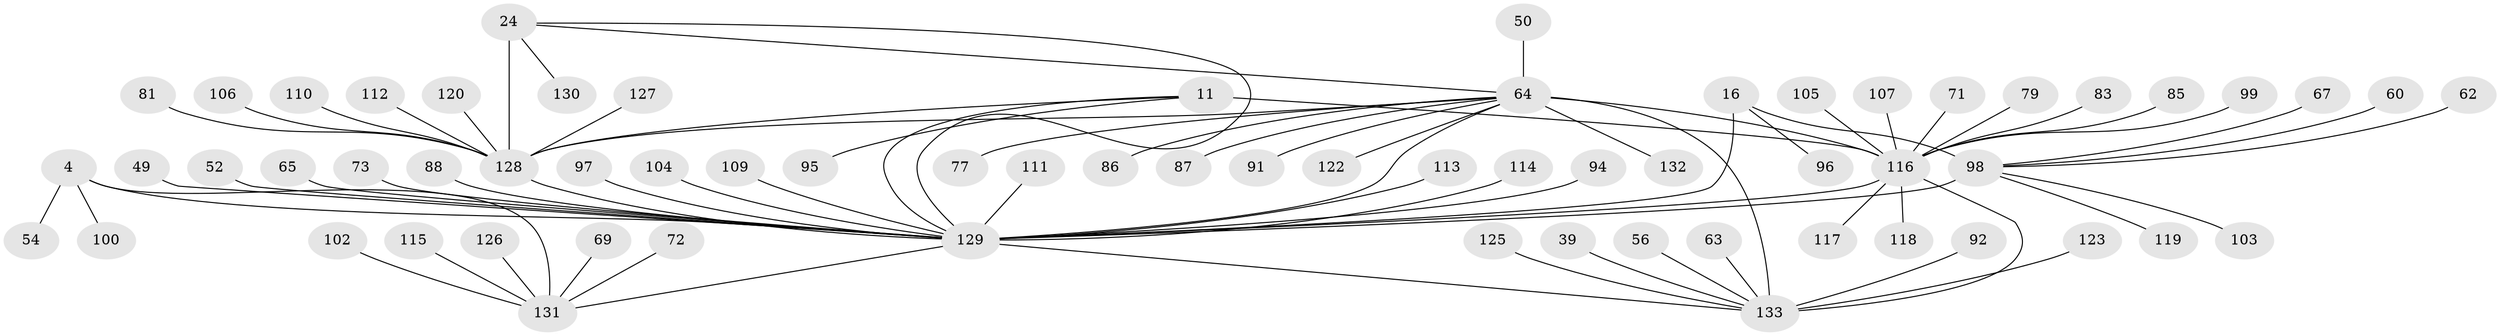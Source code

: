 // original degree distribution, {8: 0.022556390977443608, 10: 0.03759398496240601, 7: 0.03007518796992481, 6: 0.045112781954887216, 14: 0.007518796992481203, 15: 0.007518796992481203, 12: 0.015037593984962405, 9: 0.045112781954887216, 13: 0.007518796992481203, 11: 0.007518796992481203, 2: 0.14285714285714285, 1: 0.6165413533834586, 4: 0.007518796992481203, 3: 0.007518796992481203}
// Generated by graph-tools (version 1.1) at 2025/55/03/09/25 04:55:49]
// undirected, 66 vertices, 75 edges
graph export_dot {
graph [start="1"]
  node [color=gray90,style=filled];
  4 [super="+3"];
  11 [super="+9"];
  16 [super="+15"];
  24 [super="+22"];
  39;
  49;
  50;
  52 [super="+46"];
  54;
  56;
  60;
  62;
  63;
  64 [super="+29+31+47"];
  65;
  67;
  69;
  71;
  72;
  73;
  77;
  79;
  81;
  83;
  85;
  86;
  87;
  88;
  91;
  92;
  94 [super="+55"];
  95;
  96;
  97;
  98 [super="+18"];
  99 [super="+93"];
  100;
  102 [super="+101"];
  103;
  104;
  105 [super="+89"];
  106;
  107;
  109 [super="+108"];
  110;
  111;
  112 [super="+70"];
  113;
  114;
  115;
  116 [super="+82+68+10+34+58+43+45+53+57"];
  117 [super="+80"];
  118;
  119;
  120;
  122;
  123;
  125;
  126;
  127;
  128 [super="+23+35+51+74+76+78"];
  129 [super="+6+36+61+90+42+32+48+124"];
  130;
  131 [super="+2+38+40"];
  132;
  133 [super="+33"];
  4 -- 100;
  4 -- 54;
  4 -- 129 [weight=5];
  4 -- 131 [weight=4];
  11 -- 95;
  11 -- 116 [weight=8];
  11 -- 128;
  11 -- 129;
  16 -- 96;
  16 -- 129 [weight=5];
  16 -- 98 [weight=4];
  24 -- 130;
  24 -- 129;
  24 -- 128 [weight=8];
  24 -- 64;
  39 -- 133;
  49 -- 129;
  50 -- 64;
  52 -- 129;
  56 -- 133;
  60 -- 98;
  62 -- 98;
  63 -- 133;
  64 -- 129 [weight=3];
  64 -- 128;
  64 -- 132;
  64 -- 77;
  64 -- 116;
  64 -- 86;
  64 -- 87;
  64 -- 122;
  64 -- 91;
  64 -- 133 [weight=8];
  65 -- 129;
  67 -- 98;
  69 -- 131;
  71 -- 116;
  72 -- 131;
  73 -- 129;
  79 -- 116;
  81 -- 128;
  83 -- 116;
  85 -- 116;
  88 -- 129;
  92 -- 133;
  94 -- 129;
  97 -- 129;
  98 -- 129 [weight=4];
  98 -- 103;
  98 -- 119;
  99 -- 116;
  102 -- 131;
  104 -- 129;
  105 -- 116;
  106 -- 128;
  107 -- 116;
  109 -- 129;
  110 -- 128;
  111 -- 129;
  112 -- 128;
  113 -- 129;
  114 -- 129;
  115 -- 131;
  116 -- 129 [weight=4];
  116 -- 118;
  116 -- 117;
  116 -- 133;
  120 -- 128;
  123 -- 133;
  125 -- 133;
  126 -- 131;
  127 -- 128;
  128 -- 129 [weight=2];
  129 -- 131 [weight=4];
  129 -- 133;
}
